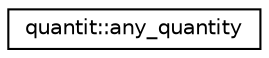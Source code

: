 digraph "Graphical Class Hierarchy"
{
 // LATEX_PDF_SIZE
  edge [fontname="Helvetica",fontsize="10",labelfontname="Helvetica",labelfontsize="10"];
  node [fontname="Helvetica",fontsize="10",shape=record];
  rankdir="LR";
  Node0 [label="quantit::any_quantity",height=0.2,width=0.4,color="black", fillcolor="white", style="filled",URL="$classquantit_1_1any__quantity.html",tooltip="wrapper for the polymorphic composite groups from vquantity.h that provide value semantics We expect ..."];
}
